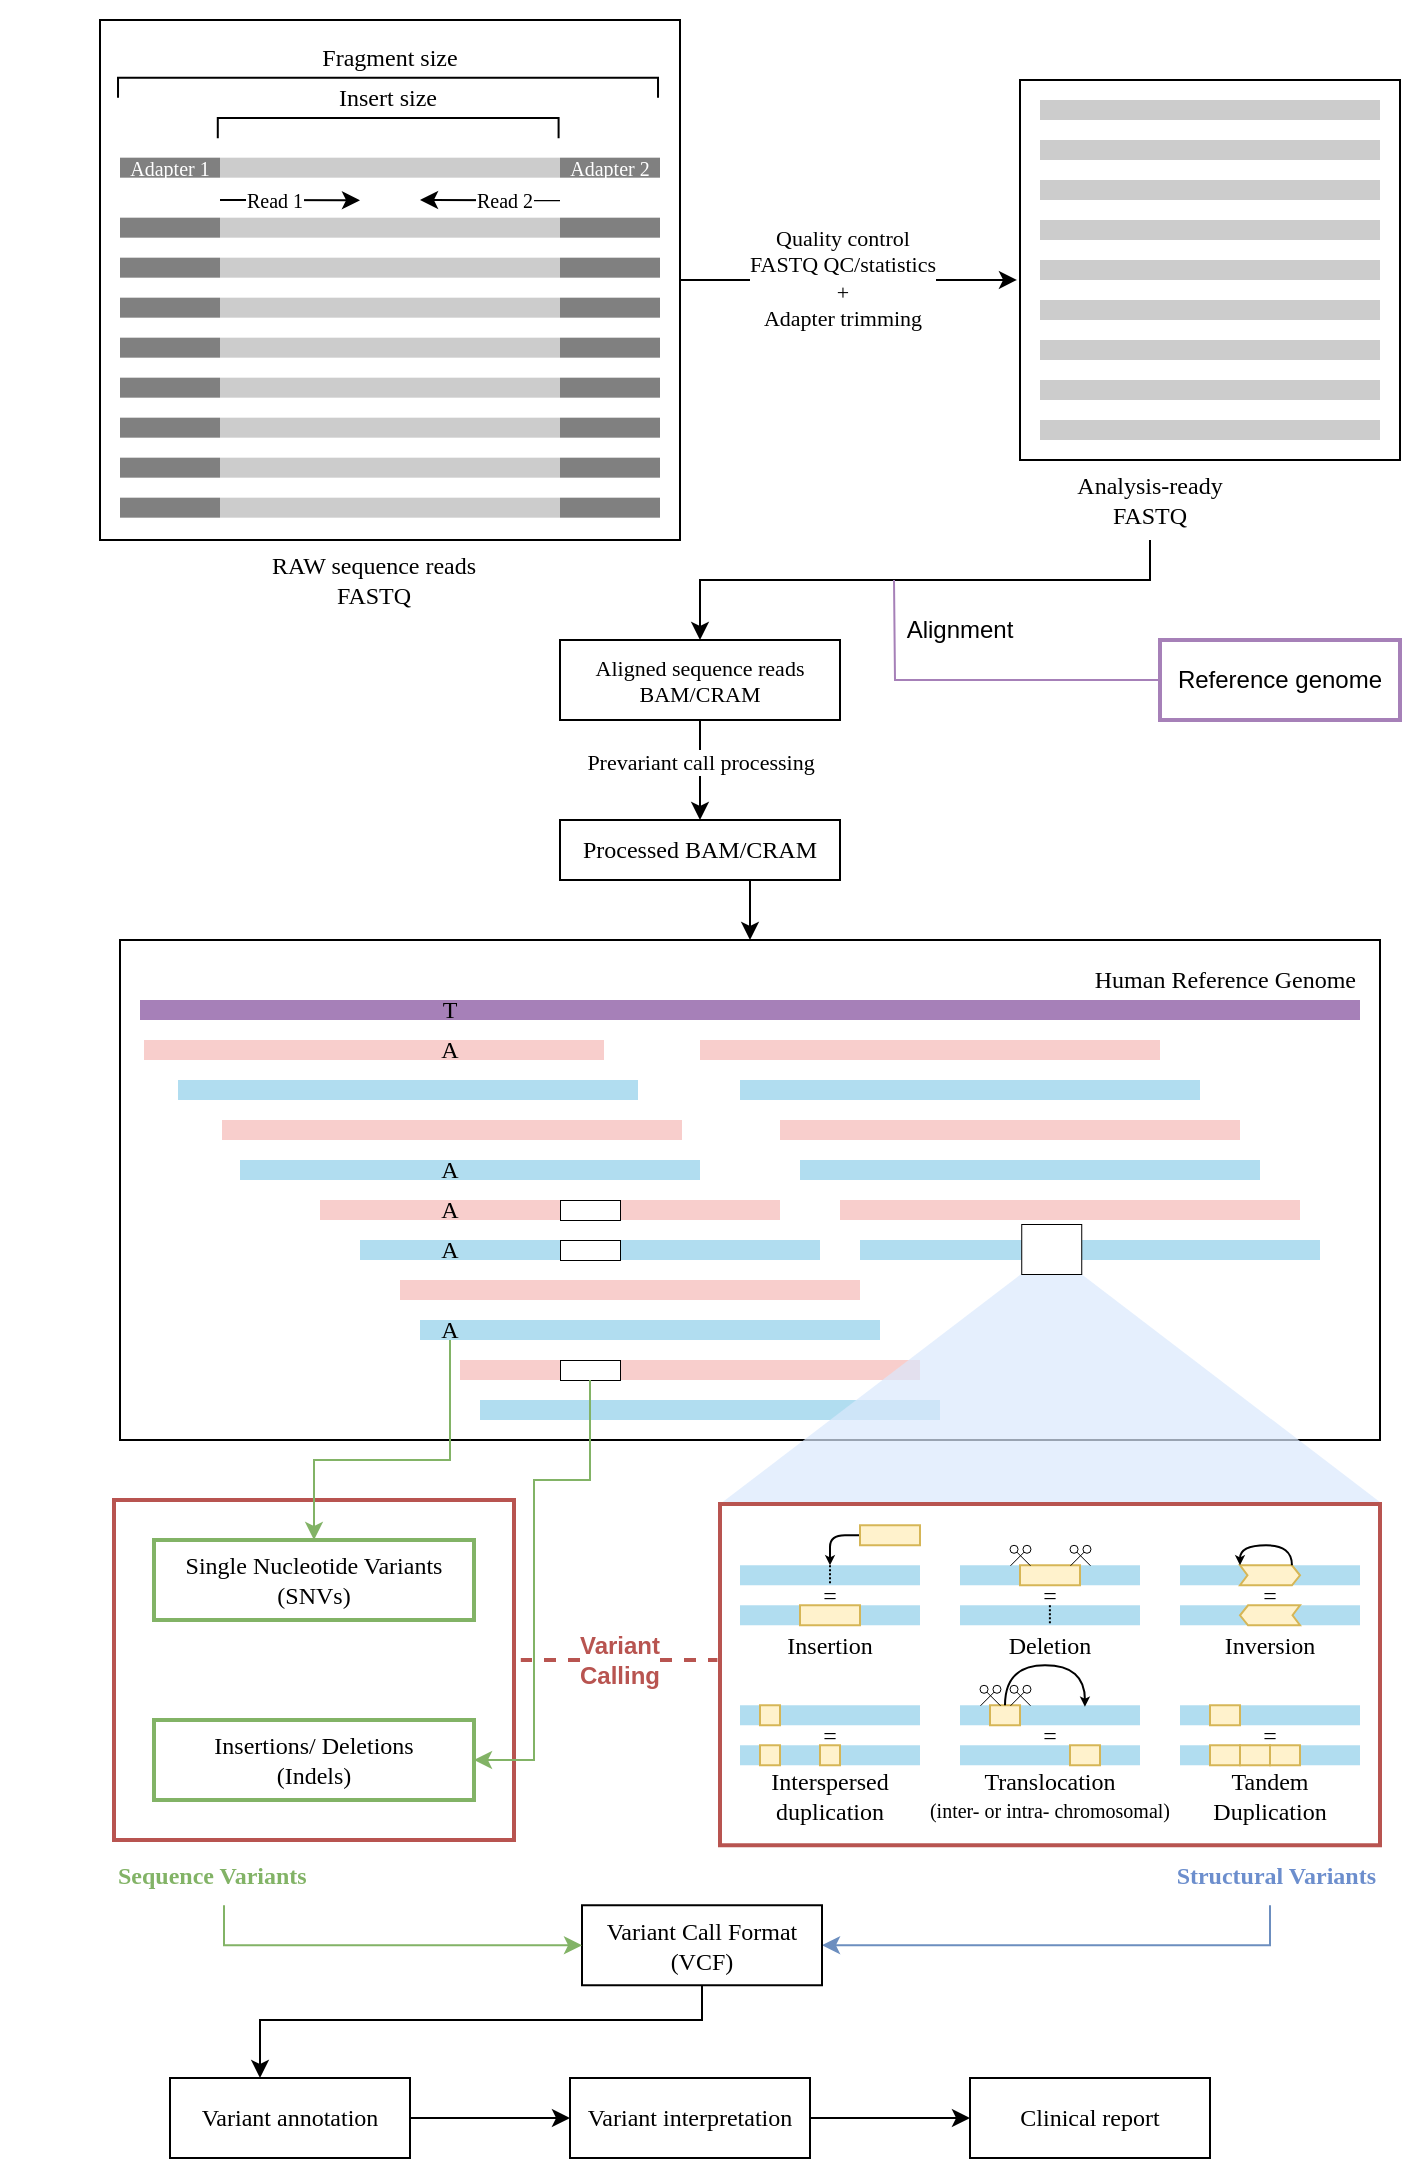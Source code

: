 <mxfile version="24.7.12">
  <diagram name="Página-1" id="jAeEhFXQmGcpOlbr7XOU">
    <mxGraphModel dx="1326" dy="697" grid="1" gridSize="10" guides="1" tooltips="1" connect="1" arrows="1" fold="1" page="1" pageScale="1" pageWidth="827" pageHeight="1169" math="0" shadow="0">
      <root>
        <mxCell id="0" />
        <mxCell id="1" parent="0" />
        <mxCell id="J8oJ98NYWlFukbN5Ska_-55" value="" style="group;fontFamily=Computer Modern;fillColor=none;strokeColor=none;" vertex="1" connectable="0" parent="1">
          <mxGeometry x="63" y="40" width="710" height="1079" as="geometry" />
        </mxCell>
        <mxCell id="UQ44cCT1rX_nf4LRKSV9-190" value="" style="group;fontFamily=Computer Modern;" parent="J8oJ98NYWlFukbN5Ska_-55" vertex="1" connectable="0">
          <mxGeometry x="57" y="750" width="200" height="180" as="geometry" />
        </mxCell>
        <mxCell id="UQ44cCT1rX_nf4LRKSV9-187" value="" style="rounded=0;whiteSpace=wrap;html=1;fontFamily=Computer Modern;fillColor=none;strokeColor=#b85450;strokeWidth=2;" parent="UQ44cCT1rX_nf4LRKSV9-190" vertex="1">
          <mxGeometry width="200" height="170" as="geometry" />
        </mxCell>
        <mxCell id="UQ44cCT1rX_nf4LRKSV9-184" value="Single Nucleotide Variants&lt;div&gt;(SNVs)&lt;/div&gt;" style="rounded=0;whiteSpace=wrap;html=1;fontFamily=Computer Modern;fillColor=none;strokeColor=#82b366;strokeWidth=2;" parent="UQ44cCT1rX_nf4LRKSV9-190" vertex="1">
          <mxGeometry x="20" y="20" width="160" height="40" as="geometry" />
        </mxCell>
        <mxCell id="UQ44cCT1rX_nf4LRKSV9-186" value="Insertions/ Deletions&lt;div&gt;(Indels)&lt;/div&gt;" style="rounded=0;whiteSpace=wrap;html=1;fontFamily=Computer Modern;fillColor=none;strokeColor=#82b366;strokeWidth=2;" parent="UQ44cCT1rX_nf4LRKSV9-190" vertex="1">
          <mxGeometry x="20" y="110" width="160" height="40" as="geometry" />
        </mxCell>
        <mxCell id="UQ44cCT1rX_nf4LRKSV9-142" style="edgeStyle=orthogonalEdgeStyle;rounded=0;orthogonalLoop=1;jettySize=auto;html=1;exitX=0.5;exitY=1;exitDx=0;exitDy=0;entryX=0.5;entryY=0;entryDx=0;entryDy=0;fontFamily=Computer Modern;" parent="J8oJ98NYWlFukbN5Ska_-55" source="UQ44cCT1rX_nf4LRKSV9-140" target="UQ44cCT1rX_nf4LRKSV9-150" edge="1">
          <mxGeometry relative="1" as="geometry">
            <mxPoint x="390" y="300" as="targetPoint" />
            <Array as="points">
              <mxPoint x="575" y="290" />
              <mxPoint x="350" y="290" />
            </Array>
          </mxGeometry>
        </mxCell>
        <mxCell id="UQ44cCT1rX_nf4LRKSV9-140" value="Analysis-ready&lt;div&gt;FASTQ&lt;/div&gt;" style="rounded=0;whiteSpace=wrap;html=1;strokeColor=none;fontFamily=Computer Modern;fillColor=none;" parent="J8oJ98NYWlFukbN5Ska_-55" vertex="1">
          <mxGeometry x="515" y="230" width="120" height="40" as="geometry" />
        </mxCell>
        <mxCell id="UQ44cCT1rX_nf4LRKSV9-178" style="edgeStyle=orthogonalEdgeStyle;rounded=0;orthogonalLoop=1;jettySize=auto;html=1;exitX=0.5;exitY=1;exitDx=0;exitDy=0;entryX=0.5;entryY=0;entryDx=0;entryDy=0;fontFamily=Computer Modern;" parent="J8oJ98NYWlFukbN5Ska_-55" source="UQ44cCT1rX_nf4LRKSV9-150" target="UQ44cCT1rX_nf4LRKSV9-177" edge="1">
          <mxGeometry relative="1" as="geometry" />
        </mxCell>
        <mxCell id="UQ44cCT1rX_nf4LRKSV9-179" value="Prevariant call processing" style="edgeLabel;html=1;align=center;verticalAlign=middle;resizable=0;points=[];fontFamily=Computer Modern;" parent="UQ44cCT1rX_nf4LRKSV9-178" vertex="1" connectable="0">
          <mxGeometry x="-0.152" relative="1" as="geometry">
            <mxPoint as="offset" />
          </mxGeometry>
        </mxCell>
        <mxCell id="UQ44cCT1rX_nf4LRKSV9-150" value="&lt;span style=&quot;font-size: 11px; text-wrap: nowrap; background-color: rgb(255, 255, 255);&quot;&gt;Aligned sequence reads&lt;/span&gt;&lt;div style=&quot;font-size: 11px; text-wrap: nowrap;&quot;&gt;BAM/CRAM&lt;/div&gt;" style="rounded=0;whiteSpace=wrap;html=1;align=center;strokeColor=default;fontFamily=Computer Modern;" parent="J8oJ98NYWlFukbN5Ska_-55" vertex="1">
          <mxGeometry x="280" y="320" width="140" height="40" as="geometry" />
        </mxCell>
        <mxCell id="UQ44cCT1rX_nf4LRKSV9-176" value="" style="group;fontFamily=Computer Modern;" parent="J8oJ98NYWlFukbN5Ska_-55" vertex="1" connectable="0">
          <mxGeometry width="340" height="279.83" as="geometry" />
        </mxCell>
        <mxCell id="J8oJ98NYWlFukbN5Ska_-61" value="" style="rounded=0;whiteSpace=wrap;html=1;" vertex="1" parent="UQ44cCT1rX_nf4LRKSV9-176">
          <mxGeometry x="50" y="10" width="290" height="260" as="geometry" />
        </mxCell>
        <mxCell id="UQ44cCT1rX_nf4LRKSV9-91" value="" style="strokeWidth=1;html=1;shape=mxgraph.flowchart.annotation_1;align=left;pointerEvents=1;rotation=90;fontFamily=Computer Modern;" parent="UQ44cCT1rX_nf4LRKSV9-176" vertex="1">
          <mxGeometry x="189.01" y="-91.16" width="10" height="270" as="geometry" />
        </mxCell>
        <mxCell id="UQ44cCT1rX_nf4LRKSV9-92" value="Fragment size" style="rounded=0;whiteSpace=wrap;html=1;strokeColor=none;fillColor=none;fontFamily=Computer Modern;" parent="UQ44cCT1rX_nf4LRKSV9-176" vertex="1">
          <mxGeometry x="135" y="19.01" width="120" height="20" as="geometry" />
        </mxCell>
        <mxCell id="UQ44cCT1rX_nf4LRKSV9-93" value="" style="strokeWidth=1;html=1;shape=mxgraph.flowchart.annotation_1;align=left;pointerEvents=1;rotation=90;fontFamily=Computer Modern;" parent="UQ44cCT1rX_nf4LRKSV9-176" vertex="1">
          <mxGeometry x="189.04" y="-21.14" width="10.11" height="170.4" as="geometry" />
        </mxCell>
        <mxCell id="UQ44cCT1rX_nf4LRKSV9-94" value="Insert size" style="rounded=0;whiteSpace=wrap;html=1;strokeColor=none;fillColor=none;fontFamily=Computer Modern;" parent="UQ44cCT1rX_nf4LRKSV9-176" vertex="1">
          <mxGeometry x="134.09" y="39.01" width="120" height="20" as="geometry" />
        </mxCell>
        <mxCell id="UQ44cCT1rX_nf4LRKSV9-55" value="" style="rounded=0;whiteSpace=wrap;html=1;fillColor=#808080;fontColor=#333333;strokeColor=none;fontFamily=Computer Modern;" parent="UQ44cCT1rX_nf4LRKSV9-176" vertex="1">
          <mxGeometry x="60" y="108.84" width="50" height="10" as="geometry" />
        </mxCell>
        <mxCell id="UQ44cCT1rX_nf4LRKSV9-57" value="" style="rounded=0;whiteSpace=wrap;html=1;fillColor=#808080;fontColor=#333333;strokeColor=none;fontFamily=Computer Modern;" parent="UQ44cCT1rX_nf4LRKSV9-176" vertex="1">
          <mxGeometry x="60" y="128.84" width="50" height="10" as="geometry" />
        </mxCell>
        <mxCell id="UQ44cCT1rX_nf4LRKSV9-59" value="" style="rounded=0;whiteSpace=wrap;html=1;fillColor=#808080;fontColor=#333333;strokeColor=none;fontFamily=Computer Modern;" parent="UQ44cCT1rX_nf4LRKSV9-176" vertex="1">
          <mxGeometry x="60" y="148.84" width="50" height="10" as="geometry" />
        </mxCell>
        <mxCell id="UQ44cCT1rX_nf4LRKSV9-61" value="" style="rounded=0;whiteSpace=wrap;html=1;fillColor=#808080;fontColor=#333333;strokeColor=none;fontFamily=Computer Modern;" parent="UQ44cCT1rX_nf4LRKSV9-176" vertex="1">
          <mxGeometry x="60" y="168.84" width="50" height="10" as="geometry" />
        </mxCell>
        <mxCell id="UQ44cCT1rX_nf4LRKSV9-63" value="" style="rounded=0;whiteSpace=wrap;html=1;fillColor=#808080;fontColor=#333333;strokeColor=none;fontFamily=Computer Modern;" parent="UQ44cCT1rX_nf4LRKSV9-176" vertex="1">
          <mxGeometry x="60" y="188.84" width="50" height="10" as="geometry" />
        </mxCell>
        <mxCell id="UQ44cCT1rX_nf4LRKSV9-65" value="" style="rounded=0;whiteSpace=wrap;html=1;fillColor=#808080;fontColor=#333333;strokeColor=none;fontFamily=Computer Modern;" parent="UQ44cCT1rX_nf4LRKSV9-176" vertex="1">
          <mxGeometry x="60" y="208.84" width="50" height="10" as="geometry" />
        </mxCell>
        <mxCell id="UQ44cCT1rX_nf4LRKSV9-67" value="" style="rounded=0;whiteSpace=wrap;html=1;fillColor=#808080;fontColor=#333333;strokeColor=none;fontFamily=Computer Modern;" parent="UQ44cCT1rX_nf4LRKSV9-176" vertex="1">
          <mxGeometry x="60" y="228.84" width="50" height="10" as="geometry" />
        </mxCell>
        <mxCell id="UQ44cCT1rX_nf4LRKSV9-69" value="" style="rounded=0;whiteSpace=wrap;html=1;fillColor=#808080;fontColor=#333333;strokeColor=none;fontFamily=Computer Modern;" parent="UQ44cCT1rX_nf4LRKSV9-176" vertex="1">
          <mxGeometry x="60" y="248.84" width="50" height="10" as="geometry" />
        </mxCell>
        <mxCell id="UQ44cCT1rX_nf4LRKSV9-82" value="" style="rounded=0;whiteSpace=wrap;html=1;fillColor=#808080;fontColor=#333333;strokeColor=none;fontFamily=Computer Modern;" parent="UQ44cCT1rX_nf4LRKSV9-176" vertex="1">
          <mxGeometry x="280" y="248.84" width="50" height="10" as="geometry" />
        </mxCell>
        <mxCell id="UQ44cCT1rX_nf4LRKSV9-81" value="" style="rounded=0;whiteSpace=wrap;html=1;fillColor=#808080;fontColor=#333333;strokeColor=none;fontFamily=Computer Modern;" parent="UQ44cCT1rX_nf4LRKSV9-176" vertex="1">
          <mxGeometry x="280" y="228.84" width="50" height="10" as="geometry" />
        </mxCell>
        <mxCell id="UQ44cCT1rX_nf4LRKSV9-80" value="" style="rounded=0;whiteSpace=wrap;html=1;fillColor=#808080;fontColor=#333333;strokeColor=none;fontFamily=Computer Modern;" parent="UQ44cCT1rX_nf4LRKSV9-176" vertex="1">
          <mxGeometry x="280" y="208.84" width="50" height="10" as="geometry" />
        </mxCell>
        <mxCell id="UQ44cCT1rX_nf4LRKSV9-79" value="" style="rounded=0;whiteSpace=wrap;html=1;fillColor=#808080;fontColor=#333333;strokeColor=none;fontFamily=Computer Modern;" parent="UQ44cCT1rX_nf4LRKSV9-176" vertex="1">
          <mxGeometry x="280" y="188.84" width="50" height="10" as="geometry" />
        </mxCell>
        <mxCell id="UQ44cCT1rX_nf4LRKSV9-78" value="" style="rounded=0;whiteSpace=wrap;html=1;fillColor=#808080;fontColor=#333333;strokeColor=none;fontFamily=Computer Modern;" parent="UQ44cCT1rX_nf4LRKSV9-176" vertex="1">
          <mxGeometry x="280" y="168.84" width="50" height="10" as="geometry" />
        </mxCell>
        <mxCell id="UQ44cCT1rX_nf4LRKSV9-77" value="" style="rounded=0;whiteSpace=wrap;html=1;fillColor=#808080;fontColor=#333333;strokeColor=none;fontFamily=Computer Modern;" parent="UQ44cCT1rX_nf4LRKSV9-176" vertex="1">
          <mxGeometry x="280" y="148.84" width="50" height="10" as="geometry" />
        </mxCell>
        <mxCell id="UQ44cCT1rX_nf4LRKSV9-76" value="" style="rounded=0;whiteSpace=wrap;html=1;fillColor=#808080;fontColor=#333333;strokeColor=none;fontFamily=Computer Modern;" parent="UQ44cCT1rX_nf4LRKSV9-176" vertex="1">
          <mxGeometry x="280" y="128.84" width="50" height="10" as="geometry" />
        </mxCell>
        <mxCell id="UQ44cCT1rX_nf4LRKSV9-75" value="" style="rounded=0;whiteSpace=wrap;html=1;fillColor=#808080;fontColor=#333333;strokeColor=none;fontFamily=Computer Modern;" parent="UQ44cCT1rX_nf4LRKSV9-176" vertex="1">
          <mxGeometry x="280" y="108.84" width="50" height="10" as="geometry" />
        </mxCell>
        <mxCell id="UQ44cCT1rX_nf4LRKSV9-74" value="&lt;font style=&quot;font-size: 10px;&quot; color=&quot;#ffffff&quot;&gt;Adapter 2&lt;/font&gt;" style="rounded=0;whiteSpace=wrap;html=1;fillColor=#808080;fontColor=#333333;strokeColor=none;fontFamily=Computer Modern;" parent="UQ44cCT1rX_nf4LRKSV9-176" vertex="1">
          <mxGeometry x="280" y="78.84" width="50" height="10" as="geometry" />
        </mxCell>
        <mxCell id="UQ44cCT1rX_nf4LRKSV9-53" value="&lt;font style=&quot;font-size: 10px;&quot; color=&quot;#ffffff&quot;&gt;Adapter 1&lt;/font&gt;" style="rounded=0;whiteSpace=wrap;html=1;fillColor=#808080;fontColor=#333333;strokeColor=none;fontFamily=Computer Modern;" parent="UQ44cCT1rX_nf4LRKSV9-176" vertex="1">
          <mxGeometry x="60" y="78.84" width="50" height="10" as="geometry" />
        </mxCell>
        <mxCell id="UQ44cCT1rX_nf4LRKSV9-86" value="" style="endArrow=none;html=1;rounded=0;startArrow=classic;startFill=1;endFill=0;fontFamily=Computer Modern;" parent="UQ44cCT1rX_nf4LRKSV9-176" edge="1">
          <mxGeometry width="50" height="50" relative="1" as="geometry">
            <mxPoint x="210" y="100" as="sourcePoint" />
            <mxPoint x="280" y="100.16" as="targetPoint" />
          </mxGeometry>
        </mxCell>
        <mxCell id="UQ44cCT1rX_nf4LRKSV9-87" value="&lt;font style=&quot;font-size: 10px;&quot;&gt;Read 2&lt;/font&gt;" style="edgeLabel;html=1;align=center;verticalAlign=middle;resizable=0;points=[];fontFamily=Computer Modern;" parent="UQ44cCT1rX_nf4LRKSV9-86" vertex="1" connectable="0">
          <mxGeometry x="0.227" relative="1" as="geometry">
            <mxPoint x="-1" as="offset" />
          </mxGeometry>
        </mxCell>
        <mxCell id="J8oJ98NYWlFukbN5Ska_-67" value="" style="rounded=0;whiteSpace=wrap;html=1;fillColor=#CCCCCC;fontColor=#333333;strokeColor=none;fontFamily=Computer Modern;" vertex="1" parent="UQ44cCT1rX_nf4LRKSV9-176">
          <mxGeometry x="110" y="78.84" width="170" height="10" as="geometry" />
        </mxCell>
        <mxCell id="J8oJ98NYWlFukbN5Ska_-68" value="" style="rounded=0;whiteSpace=wrap;html=1;fillColor=#CCCCCC;fontColor=#333333;strokeColor=none;fontFamily=Computer Modern;" vertex="1" parent="UQ44cCT1rX_nf4LRKSV9-176">
          <mxGeometry x="110" y="108.84" width="170" height="10" as="geometry" />
        </mxCell>
        <mxCell id="J8oJ98NYWlFukbN5Ska_-69" value="" style="rounded=0;whiteSpace=wrap;html=1;fillColor=#CCCCCC;fontColor=#333333;strokeColor=none;fontFamily=Computer Modern;" vertex="1" parent="UQ44cCT1rX_nf4LRKSV9-176">
          <mxGeometry x="110" y="128.84" width="170" height="10" as="geometry" />
        </mxCell>
        <mxCell id="J8oJ98NYWlFukbN5Ska_-70" value="" style="rounded=0;whiteSpace=wrap;html=1;fillColor=#CCCCCC;fontColor=#333333;strokeColor=none;fontFamily=Computer Modern;" vertex="1" parent="UQ44cCT1rX_nf4LRKSV9-176">
          <mxGeometry x="110" y="148.84" width="170" height="10" as="geometry" />
        </mxCell>
        <mxCell id="J8oJ98NYWlFukbN5Ska_-71" value="" style="rounded=0;whiteSpace=wrap;html=1;fillColor=#CCCCCC;fontColor=#333333;strokeColor=none;fontFamily=Computer Modern;" vertex="1" parent="UQ44cCT1rX_nf4LRKSV9-176">
          <mxGeometry x="110" y="168.84" width="170" height="10" as="geometry" />
        </mxCell>
        <mxCell id="J8oJ98NYWlFukbN5Ska_-72" value="" style="rounded=0;whiteSpace=wrap;html=1;fillColor=#CCCCCC;fontColor=#333333;strokeColor=none;fontFamily=Computer Modern;" vertex="1" parent="UQ44cCT1rX_nf4LRKSV9-176">
          <mxGeometry x="110" y="188.84" width="170" height="10" as="geometry" />
        </mxCell>
        <mxCell id="J8oJ98NYWlFukbN5Ska_-73" value="" style="rounded=0;whiteSpace=wrap;html=1;fillColor=#CCCCCC;fontColor=#333333;strokeColor=none;fontFamily=Computer Modern;" vertex="1" parent="UQ44cCT1rX_nf4LRKSV9-176">
          <mxGeometry x="110" y="208.84" width="170" height="10" as="geometry" />
        </mxCell>
        <mxCell id="J8oJ98NYWlFukbN5Ska_-74" value="" style="rounded=0;whiteSpace=wrap;html=1;fillColor=#CCCCCC;fontColor=#333333;strokeColor=none;fontFamily=Computer Modern;" vertex="1" parent="UQ44cCT1rX_nf4LRKSV9-176">
          <mxGeometry x="110" y="228.84" width="170" height="10" as="geometry" />
        </mxCell>
        <mxCell id="J8oJ98NYWlFukbN5Ska_-75" value="" style="rounded=0;whiteSpace=wrap;html=1;fillColor=#CCCCCC;fontColor=#333333;strokeColor=none;fontFamily=Computer Modern;" vertex="1" parent="UQ44cCT1rX_nf4LRKSV9-176">
          <mxGeometry x="110" y="248.84" width="170" height="10" as="geometry" />
        </mxCell>
        <mxCell id="J8oJ98NYWlFukbN5Ska_-79" value="" style="endArrow=classic;html=1;rounded=0;startArrow=none;startFill=0;endFill=1;fontFamily=Computer Modern;" edge="1" parent="UQ44cCT1rX_nf4LRKSV9-176">
          <mxGeometry width="50" height="50" relative="1" as="geometry">
            <mxPoint x="110" y="100" as="sourcePoint" />
            <mxPoint x="180" y="100.16" as="targetPoint" />
          </mxGeometry>
        </mxCell>
        <mxCell id="J8oJ98NYWlFukbN5Ska_-80" value="&lt;font style=&quot;font-size: 10px;&quot;&gt;Read 1&lt;/font&gt;" style="edgeLabel;html=1;align=center;verticalAlign=middle;resizable=0;points=[];fontFamily=Computer Modern;" vertex="1" connectable="0" parent="J8oJ98NYWlFukbN5Ska_-79">
          <mxGeometry x="0.227" relative="1" as="geometry">
            <mxPoint x="-16" as="offset" />
          </mxGeometry>
        </mxCell>
        <mxCell id="UQ44cCT1rX_nf4LRKSV9-181" style="edgeStyle=orthogonalEdgeStyle;rounded=0;orthogonalLoop=1;jettySize=auto;html=1;exitX=0.5;exitY=1;exitDx=0;exitDy=0;entryX=0.5;entryY=0;entryDx=0;entryDy=0;fontFamily=Computer Modern;" parent="J8oJ98NYWlFukbN5Ska_-55" source="UQ44cCT1rX_nf4LRKSV9-177" target="UQ44cCT1rX_nf4LRKSV9-144" edge="1">
          <mxGeometry relative="1" as="geometry" />
        </mxCell>
        <mxCell id="UQ44cCT1rX_nf4LRKSV9-177" value="Processed BAM/CRAM" style="rounded=0;whiteSpace=wrap;html=1;fontFamily=Computer Modern;" parent="J8oJ98NYWlFukbN5Ska_-55" vertex="1">
          <mxGeometry x="280" y="410" width="140" height="30" as="geometry" />
        </mxCell>
        <mxCell id="J8oJ98NYWlFukbN5Ska_-47" style="edgeStyle=orthogonalEdgeStyle;rounded=0;orthogonalLoop=1;jettySize=auto;html=1;exitX=0.5;exitY=1;exitDx=0;exitDy=0;entryX=1;entryY=0.5;entryDx=0;entryDy=0;fontFamily=Computer Modern;fillColor=#dae8fc;strokeColor=#6c8ebf;" edge="1" parent="J8oJ98NYWlFukbN5Ska_-55" source="UQ44cCT1rX_nf4LRKSV9-196" target="J8oJ98NYWlFukbN5Ska_-46">
          <mxGeometry relative="1" as="geometry" />
        </mxCell>
        <mxCell id="J8oJ98NYWlFukbN5Ska_-49" style="edgeStyle=orthogonalEdgeStyle;rounded=0;orthogonalLoop=1;jettySize=auto;html=1;exitX=0.5;exitY=1;exitDx=0;exitDy=0;fontFamily=Computer Modern;" edge="1" parent="J8oJ98NYWlFukbN5Ska_-55" source="J8oJ98NYWlFukbN5Ska_-46" target="J8oJ98NYWlFukbN5Ska_-50">
          <mxGeometry relative="1" as="geometry">
            <mxPoint x="330" y="1040" as="targetPoint" />
            <Array as="points">
              <mxPoint x="351" y="1010" />
              <mxPoint x="130" y="1010" />
            </Array>
          </mxGeometry>
        </mxCell>
        <mxCell id="J8oJ98NYWlFukbN5Ska_-46" value="Variant Call Format&lt;div&gt;&lt;span style=&quot;background-color: initial;&quot;&gt;(VCF)&lt;/span&gt;&lt;/div&gt;" style="rounded=0;whiteSpace=wrap;html=1;fontFamily=Computer Modern;" vertex="1" parent="J8oJ98NYWlFukbN5Ska_-55">
          <mxGeometry x="291" y="952.63" width="120" height="40" as="geometry" />
        </mxCell>
        <mxCell id="J8oJ98NYWlFukbN5Ska_-45" style="edgeStyle=orthogonalEdgeStyle;rounded=0;orthogonalLoop=1;jettySize=auto;html=1;exitX=0.5;exitY=1;exitDx=0;exitDy=0;entryX=0;entryY=0.5;entryDx=0;entryDy=0;fontFamily=Computer Modern;fillColor=#d5e8d4;strokeColor=#82b366;" edge="1" parent="J8oJ98NYWlFukbN5Ska_-55" source="UQ44cCT1rX_nf4LRKSV9-188" target="J8oJ98NYWlFukbN5Ska_-46">
          <mxGeometry relative="1" as="geometry">
            <mxPoint x="330" y="1000" as="targetPoint" />
          </mxGeometry>
        </mxCell>
        <mxCell id="UQ44cCT1rX_nf4LRKSV9-144" value="" style="rounded=0;whiteSpace=wrap;html=1;fontFamily=Computer Modern;fillColor=none;" parent="J8oJ98NYWlFukbN5Ska_-55" vertex="1">
          <mxGeometry x="60" y="470" width="630" height="250" as="geometry" />
        </mxCell>
        <mxCell id="UQ44cCT1rX_nf4LRKSV9-19" value="" style="rounded=0;whiteSpace=wrap;html=1;fillColor=#A680B8;strokeColor=none;fontFamily=Computer Modern;" parent="J8oJ98NYWlFukbN5Ska_-55" vertex="1">
          <mxGeometry x="70" y="500" width="610" height="10" as="geometry" />
        </mxCell>
        <mxCell id="UQ44cCT1rX_nf4LRKSV9-20" value="" style="rounded=0;whiteSpace=wrap;html=1;fillColor=#f8cecc;strokeColor=none;fontFamily=Computer Modern;" parent="J8oJ98NYWlFukbN5Ska_-55" vertex="1">
          <mxGeometry x="72" y="520" width="230" height="10" as="geometry" />
        </mxCell>
        <mxCell id="UQ44cCT1rX_nf4LRKSV9-21" value="" style="rounded=0;whiteSpace=wrap;html=1;fillColor=#b1ddf0;strokeColor=none;fontFamily=Computer Modern;" parent="J8oJ98NYWlFukbN5Ska_-55" vertex="1">
          <mxGeometry x="89" y="540" width="230" height="10" as="geometry" />
        </mxCell>
        <mxCell id="UQ44cCT1rX_nf4LRKSV9-22" value="" style="rounded=0;whiteSpace=wrap;html=1;fillColor=#f8cecc;strokeColor=none;fontFamily=Computer Modern;" parent="J8oJ98NYWlFukbN5Ska_-55" vertex="1">
          <mxGeometry x="111" y="560" width="230" height="10" as="geometry" />
        </mxCell>
        <mxCell id="UQ44cCT1rX_nf4LRKSV9-23" value="" style="rounded=0;whiteSpace=wrap;html=1;fillColor=#b1ddf0;strokeColor=none;fontFamily=Computer Modern;" parent="J8oJ98NYWlFukbN5Ska_-55" vertex="1">
          <mxGeometry x="120" y="580" width="230" height="10" as="geometry" />
        </mxCell>
        <mxCell id="UQ44cCT1rX_nf4LRKSV9-24" value="" style="rounded=0;whiteSpace=wrap;html=1;fillColor=#f8cecc;strokeColor=none;fontFamily=Computer Modern;" parent="J8oJ98NYWlFukbN5Ska_-55" vertex="1">
          <mxGeometry x="160" y="600" width="230" height="10" as="geometry" />
        </mxCell>
        <mxCell id="UQ44cCT1rX_nf4LRKSV9-25" value="" style="rounded=0;whiteSpace=wrap;html=1;fillColor=#b1ddf0;strokeColor=none;fontFamily=Computer Modern;" parent="J8oJ98NYWlFukbN5Ska_-55" vertex="1">
          <mxGeometry x="180" y="620" width="230" height="10" as="geometry" />
        </mxCell>
        <mxCell id="UQ44cCT1rX_nf4LRKSV9-26" value="" style="rounded=0;whiteSpace=wrap;html=1;fillColor=#f8cecc;strokeColor=none;fontFamily=Computer Modern;" parent="J8oJ98NYWlFukbN5Ska_-55" vertex="1">
          <mxGeometry x="200" y="640" width="230" height="10" as="geometry" />
        </mxCell>
        <mxCell id="UQ44cCT1rX_nf4LRKSV9-27" value="" style="rounded=0;whiteSpace=wrap;html=1;fillColor=#b1ddf0;strokeColor=none;fontFamily=Computer Modern;" parent="J8oJ98NYWlFukbN5Ska_-55" vertex="1">
          <mxGeometry x="210" y="660" width="230" height="10" as="geometry" />
        </mxCell>
        <mxCell id="UQ44cCT1rX_nf4LRKSV9-28" value="" style="rounded=0;whiteSpace=wrap;html=1;fillColor=#f8cecc;strokeColor=none;fontFamily=Computer Modern;" parent="J8oJ98NYWlFukbN5Ska_-55" vertex="1">
          <mxGeometry x="230" y="680" width="230" height="10" as="geometry" />
        </mxCell>
        <mxCell id="UQ44cCT1rX_nf4LRKSV9-29" value="" style="rounded=0;whiteSpace=wrap;html=1;fillColor=#b1ddf0;strokeColor=none;fontFamily=Computer Modern;" parent="J8oJ98NYWlFukbN5Ska_-55" vertex="1">
          <mxGeometry x="240" y="700" width="230" height="10" as="geometry" />
        </mxCell>
        <mxCell id="UQ44cCT1rX_nf4LRKSV9-36" value="" style="rounded=0;whiteSpace=wrap;html=1;fillColor=#f8cecc;strokeColor=none;fontFamily=Computer Modern;" parent="J8oJ98NYWlFukbN5Ska_-55" vertex="1">
          <mxGeometry x="350" y="520" width="230" height="10" as="geometry" />
        </mxCell>
        <mxCell id="UQ44cCT1rX_nf4LRKSV9-37" value="" style="rounded=0;whiteSpace=wrap;html=1;fillColor=#b1ddf0;strokeColor=none;fontFamily=Computer Modern;" parent="J8oJ98NYWlFukbN5Ska_-55" vertex="1">
          <mxGeometry x="370" y="540" width="230" height="10" as="geometry" />
        </mxCell>
        <mxCell id="UQ44cCT1rX_nf4LRKSV9-38" value="" style="rounded=0;whiteSpace=wrap;html=1;fillColor=#f8cecc;strokeColor=none;fontFamily=Computer Modern;" parent="J8oJ98NYWlFukbN5Ska_-55" vertex="1">
          <mxGeometry x="390" y="560" width="230" height="10" as="geometry" />
        </mxCell>
        <mxCell id="UQ44cCT1rX_nf4LRKSV9-39" value="" style="rounded=0;whiteSpace=wrap;html=1;fillColor=#b1ddf0;strokeColor=none;fontFamily=Computer Modern;" parent="J8oJ98NYWlFukbN5Ska_-55" vertex="1">
          <mxGeometry x="400" y="580" width="230" height="10" as="geometry" />
        </mxCell>
        <mxCell id="UQ44cCT1rX_nf4LRKSV9-40" value="" style="rounded=0;whiteSpace=wrap;html=1;fillColor=#f8cecc;strokeColor=none;fontFamily=Computer Modern;" parent="J8oJ98NYWlFukbN5Ska_-55" vertex="1">
          <mxGeometry x="420" y="600" width="230" height="10" as="geometry" />
        </mxCell>
        <mxCell id="UQ44cCT1rX_nf4LRKSV9-41" value="" style="rounded=0;whiteSpace=wrap;html=1;fillColor=#b1ddf0;strokeColor=none;fontFamily=Computer Modern;" parent="J8oJ98NYWlFukbN5Ska_-55" vertex="1">
          <mxGeometry x="430" y="620" width="230" height="10" as="geometry" />
        </mxCell>
        <mxCell id="UQ44cCT1rX_nf4LRKSV9-42" value="Human Reference Genome" style="rounded=0;whiteSpace=wrap;html=1;align=right;strokeColor=none;fontFamily=Computer Modern;" parent="J8oJ98NYWlFukbN5Ska_-55" vertex="1">
          <mxGeometry x="540" y="480" width="140" height="20" as="geometry" />
        </mxCell>
        <mxCell id="UQ44cCT1rX_nf4LRKSV9-43" value="A" style="rounded=0;whiteSpace=wrap;html=1;strokeColor=none;fillColor=none;fontFamily=Computer Modern;" parent="J8oJ98NYWlFukbN5Ska_-55" vertex="1">
          <mxGeometry x="220" y="520" width="10" height="10" as="geometry" />
        </mxCell>
        <mxCell id="UQ44cCT1rX_nf4LRKSV9-44" value="A" style="rounded=0;whiteSpace=wrap;html=1;strokeColor=none;fillColor=none;fontFamily=Computer Modern;" parent="J8oJ98NYWlFukbN5Ska_-55" vertex="1">
          <mxGeometry x="220" y="580" width="10" height="10" as="geometry" />
        </mxCell>
        <mxCell id="UQ44cCT1rX_nf4LRKSV9-45" value="A" style="rounded=0;whiteSpace=wrap;html=1;strokeColor=none;fillColor=none;fontFamily=Computer Modern;" parent="J8oJ98NYWlFukbN5Ska_-55" vertex="1">
          <mxGeometry x="220" y="600" width="10" height="10" as="geometry" />
        </mxCell>
        <mxCell id="UQ44cCT1rX_nf4LRKSV9-46" value="A" style="rounded=0;whiteSpace=wrap;html=1;strokeColor=none;fillColor=none;fontFamily=Computer Modern;" parent="J8oJ98NYWlFukbN5Ska_-55" vertex="1">
          <mxGeometry x="220" y="620" width="10" height="10" as="geometry" />
        </mxCell>
        <mxCell id="UQ44cCT1rX_nf4LRKSV9-47" value="A" style="rounded=0;whiteSpace=wrap;html=1;strokeColor=none;fillColor=none;fontFamily=Computer Modern;" parent="J8oJ98NYWlFukbN5Ska_-55" vertex="1">
          <mxGeometry x="220" y="660" width="10" height="10" as="geometry" />
        </mxCell>
        <mxCell id="UQ44cCT1rX_nf4LRKSV9-48" value="" style="rounded=0;whiteSpace=wrap;html=1;strokeWidth=0.5;fontFamily=Computer Modern;" parent="J8oJ98NYWlFukbN5Ska_-55" vertex="1">
          <mxGeometry x="280" y="600" width="30" height="10" as="geometry" />
        </mxCell>
        <mxCell id="UQ44cCT1rX_nf4LRKSV9-49" value="" style="rounded=0;whiteSpace=wrap;html=1;strokeWidth=0.5;fontFamily=Computer Modern;" parent="J8oJ98NYWlFukbN5Ska_-55" vertex="1">
          <mxGeometry x="280" y="620" width="30" height="10" as="geometry" />
        </mxCell>
        <mxCell id="UQ44cCT1rX_nf4LRKSV9-50" value="" style="rounded=0;whiteSpace=wrap;html=1;strokeWidth=0.5;fontFamily=Computer Modern;" parent="J8oJ98NYWlFukbN5Ska_-55" vertex="1">
          <mxGeometry x="280" y="680" width="30" height="10" as="geometry" />
        </mxCell>
        <mxCell id="UQ44cCT1rX_nf4LRKSV9-199" value="T" style="rounded=0;whiteSpace=wrap;html=1;strokeColor=none;fillColor=none;fontFamily=Computer Modern;" parent="J8oJ98NYWlFukbN5Ska_-55" vertex="1">
          <mxGeometry x="220" y="500" width="10" height="10" as="geometry" />
        </mxCell>
        <mxCell id="J8oJ98NYWlFukbN5Ska_-48" value="" style="group;fontFamily=Computer Modern;" vertex="1" connectable="0" parent="J8oJ98NYWlFukbN5Ska_-55">
          <mxGeometry x="360" y="612" width="331.25" height="340.63" as="geometry" />
        </mxCell>
        <mxCell id="UQ44cCT1rX_nf4LRKSV9-192" value="" style="shape=trapezoid;perimeter=trapezoidPerimeter;whiteSpace=wrap;html=1;fixedSize=1;rotation=0;size=150.62;fillColor=#dae8fc;strokeColor=none;fillOpacity=70;fontFamily=Computer Modern;" parent="J8oJ98NYWlFukbN5Ska_-48" vertex="1">
          <mxGeometry y="25" width="331.25" height="115" as="geometry" />
        </mxCell>
        <mxCell id="UQ44cCT1rX_nf4LRKSV9-191" value="" style="rounded=0;whiteSpace=wrap;html=1;fontFamily=Computer Modern;fillColor=none;strokeColor=#b85450;strokeWidth=2;" parent="J8oJ98NYWlFukbN5Ska_-48" vertex="1">
          <mxGeometry x="4.552e-15" y="140" width="330" height="170.63" as="geometry" />
        </mxCell>
        <mxCell id="UQ44cCT1rX_nf4LRKSV9-200" value="" style="rounded=0;whiteSpace=wrap;html=1;fillColor=#b1ddf0;strokeColor=none;fontFamily=Computer Modern;" parent="J8oJ98NYWlFukbN5Ska_-48" vertex="1">
          <mxGeometry x="10.0" y="170.63" width="90" height="10" as="geometry" />
        </mxCell>
        <mxCell id="UQ44cCT1rX_nf4LRKSV9-201" value="" style="rounded=0;whiteSpace=wrap;html=1;fillColor=#b1ddf0;strokeColor=none;fontFamily=Computer Modern;" parent="J8oJ98NYWlFukbN5Ska_-48" vertex="1">
          <mxGeometry x="10.0" y="190.63" width="90" height="10" as="geometry" />
        </mxCell>
        <mxCell id="UQ44cCT1rX_nf4LRKSV9-202" value="" style="rounded=0;whiteSpace=wrap;html=1;fillColor=#b1ddf0;strokeColor=none;fontFamily=Computer Modern;" parent="J8oJ98NYWlFukbN5Ska_-48" vertex="1">
          <mxGeometry x="10.0" y="240.63" width="90" height="10" as="geometry" />
        </mxCell>
        <mxCell id="UQ44cCT1rX_nf4LRKSV9-203" value="" style="rounded=0;whiteSpace=wrap;html=1;fillColor=#b1ddf0;strokeColor=none;fontFamily=Computer Modern;" parent="J8oJ98NYWlFukbN5Ska_-48" vertex="1">
          <mxGeometry x="10.0" y="260.63" width="90" height="10" as="geometry" />
        </mxCell>
        <mxCell id="UQ44cCT1rX_nf4LRKSV9-204" value="" style="rounded=0;whiteSpace=wrap;html=1;fillColor=#b1ddf0;strokeColor=none;fontFamily=Computer Modern;" parent="J8oJ98NYWlFukbN5Ska_-48" vertex="1">
          <mxGeometry x="120" y="170.63" width="90" height="10" as="geometry" />
        </mxCell>
        <mxCell id="UQ44cCT1rX_nf4LRKSV9-205" value="" style="rounded=0;whiteSpace=wrap;html=1;fillColor=#b1ddf0;strokeColor=none;fontFamily=Computer Modern;" parent="J8oJ98NYWlFukbN5Ska_-48" vertex="1">
          <mxGeometry x="120" y="190.63" width="90" height="10" as="geometry" />
        </mxCell>
        <mxCell id="UQ44cCT1rX_nf4LRKSV9-206" value="" style="rounded=0;whiteSpace=wrap;html=1;fillColor=#b1ddf0;strokeColor=none;fontFamily=Computer Modern;" parent="J8oJ98NYWlFukbN5Ska_-48" vertex="1">
          <mxGeometry x="120" y="240.63" width="90" height="10" as="geometry" />
        </mxCell>
        <mxCell id="UQ44cCT1rX_nf4LRKSV9-207" value="" style="rounded=0;whiteSpace=wrap;html=1;fillColor=#b1ddf0;strokeColor=none;fontFamily=Computer Modern;" parent="J8oJ98NYWlFukbN5Ska_-48" vertex="1">
          <mxGeometry x="120" y="260.63" width="90" height="10" as="geometry" />
        </mxCell>
        <mxCell id="UQ44cCT1rX_nf4LRKSV9-208" value="" style="rounded=0;whiteSpace=wrap;html=1;fillColor=#b1ddf0;strokeColor=none;fontFamily=Computer Modern;" parent="J8oJ98NYWlFukbN5Ska_-48" vertex="1">
          <mxGeometry x="230" y="170.63" width="90" height="10" as="geometry" />
        </mxCell>
        <mxCell id="UQ44cCT1rX_nf4LRKSV9-209" value="" style="rounded=0;whiteSpace=wrap;html=1;fillColor=#b1ddf0;strokeColor=none;fontFamily=Computer Modern;" parent="J8oJ98NYWlFukbN5Ska_-48" vertex="1">
          <mxGeometry x="230" y="190.63" width="90" height="10" as="geometry" />
        </mxCell>
        <mxCell id="UQ44cCT1rX_nf4LRKSV9-210" value="" style="rounded=0;whiteSpace=wrap;html=1;fillColor=#b1ddf0;strokeColor=none;fontFamily=Computer Modern;" parent="J8oJ98NYWlFukbN5Ska_-48" vertex="1">
          <mxGeometry x="230" y="240.63" width="90" height="10" as="geometry" />
        </mxCell>
        <mxCell id="UQ44cCT1rX_nf4LRKSV9-211" value="" style="rounded=0;whiteSpace=wrap;html=1;fillColor=#b1ddf0;strokeColor=none;fontFamily=Computer Modern;" parent="J8oJ98NYWlFukbN5Ska_-48" vertex="1">
          <mxGeometry x="230" y="260.63" width="90" height="10" as="geometry" />
        </mxCell>
        <mxCell id="UQ44cCT1rX_nf4LRKSV9-213" style="edgeStyle=orthogonalEdgeStyle;rounded=0;orthogonalLoop=1;jettySize=auto;html=1;exitX=0.5;exitY=0;exitDx=0;exitDy=0;entryX=0.5;entryY=1;entryDx=0;entryDy=0;endArrow=none;endFill=0;dashed=1;dashPattern=1 1;fontFamily=Computer Modern;" parent="J8oJ98NYWlFukbN5Ska_-48" source="UQ44cCT1rX_nf4LRKSV9-200" target="UQ44cCT1rX_nf4LRKSV9-200" edge="1">
          <mxGeometry relative="1" as="geometry" />
        </mxCell>
        <mxCell id="UQ44cCT1rX_nf4LRKSV9-217" style="edgeStyle=orthogonalEdgeStyle;rounded=1;orthogonalLoop=1;jettySize=auto;html=1;exitX=0;exitY=0.5;exitDx=0;exitDy=0;entryX=0.5;entryY=0;entryDx=0;entryDy=0;flowAnimation=0;curved=0;endSize=2;fontFamily=Computer Modern;" parent="J8oJ98NYWlFukbN5Ska_-48" source="UQ44cCT1rX_nf4LRKSV9-214" target="UQ44cCT1rX_nf4LRKSV9-200" edge="1">
          <mxGeometry relative="1" as="geometry" />
        </mxCell>
        <mxCell id="UQ44cCT1rX_nf4LRKSV9-214" value="" style="rounded=0;whiteSpace=wrap;html=1;fillColor=#fff2cc;strokeColor=#d6b656;fontFamily=Computer Modern;" parent="J8oJ98NYWlFukbN5Ska_-48" vertex="1">
          <mxGeometry x="70" y="150.63" width="30" height="10" as="geometry" />
        </mxCell>
        <mxCell id="UQ44cCT1rX_nf4LRKSV9-215" value="" style="rounded=0;whiteSpace=wrap;html=1;fillColor=#fff2cc;strokeColor=#d6b656;fontFamily=Computer Modern;" parent="J8oJ98NYWlFukbN5Ska_-48" vertex="1">
          <mxGeometry x="40.0" y="190.63" width="30" height="10" as="geometry" />
        </mxCell>
        <mxCell id="UQ44cCT1rX_nf4LRKSV9-219" value="=" style="text;html=1;align=center;verticalAlign=middle;whiteSpace=wrap;rounded=0;fontFamily=Computer Modern;" parent="J8oJ98NYWlFukbN5Ska_-48" vertex="1">
          <mxGeometry x="45.0" y="180.63" width="20" height="10" as="geometry" />
        </mxCell>
        <mxCell id="UQ44cCT1rX_nf4LRKSV9-220" value="" style="rounded=0;whiteSpace=wrap;html=1;fillColor=#fff2cc;strokeColor=#d6b656;fontFamily=Computer Modern;" parent="J8oJ98NYWlFukbN5Ska_-48" vertex="1">
          <mxGeometry x="150" y="170.63" width="30" height="10" as="geometry" />
        </mxCell>
        <mxCell id="UQ44cCT1rX_nf4LRKSV9-222" style="edgeStyle=orthogonalEdgeStyle;rounded=0;orthogonalLoop=1;jettySize=auto;html=1;exitX=0.5;exitY=0;exitDx=0;exitDy=0;entryX=0.5;entryY=1;entryDx=0;entryDy=0;endArrow=none;endFill=0;dashed=1;dashPattern=1 1;fontFamily=Computer Modern;" parent="J8oJ98NYWlFukbN5Ska_-48" edge="1">
          <mxGeometry relative="1" as="geometry">
            <mxPoint x="164.95" y="190.63" as="sourcePoint" />
            <mxPoint x="164.95" y="200.63" as="targetPoint" />
          </mxGeometry>
        </mxCell>
        <mxCell id="UQ44cCT1rX_nf4LRKSV9-223" value="=" style="text;html=1;align=center;verticalAlign=middle;whiteSpace=wrap;rounded=0;fontFamily=Computer Modern;" parent="J8oJ98NYWlFukbN5Ska_-48" vertex="1">
          <mxGeometry x="155" y="180.63" width="20" height="10" as="geometry" />
        </mxCell>
        <mxCell id="J8oJ98NYWlFukbN5Ska_-7" value="" style="group;rotation=-180;fontFamily=Computer Modern;" vertex="1" connectable="0" parent="J8oJ98NYWlFukbN5Ska_-48">
          <mxGeometry x="145" y="160.63" width="10" height="10" as="geometry" />
        </mxCell>
        <mxCell id="J8oJ98NYWlFukbN5Ska_-8" style="size=5;group;rotation=-180;direction=south;strokeColor=default;strokeWidth=0.5;endArrow=circle;endFill=0;endSize=1.5;fontFamily=Computer Modern;" edge="1" parent="J8oJ98NYWlFukbN5Ska_-7">
          <mxGeometry relative="1" as="geometry">
            <mxPoint x="10" as="targetPoint" />
            <mxPoint y="10" as="sourcePoint" />
          </mxGeometry>
        </mxCell>
        <mxCell id="J8oJ98NYWlFukbN5Ska_-9" style="size=5;group;rotation=-180;direction=south;strokeColor=default;strokeWidth=0.5;endSize=1.5;endArrow=circle;endFill=0;startSize=3;fontFamily=Computer Modern;" edge="1" parent="J8oJ98NYWlFukbN5Ska_-7">
          <mxGeometry relative="1" as="geometry">
            <mxPoint as="targetPoint" />
            <mxPoint x="10" y="10" as="sourcePoint" />
          </mxGeometry>
        </mxCell>
        <mxCell id="J8oJ98NYWlFukbN5Ska_-10" value="" style="group;rotation=-180;fontFamily=Computer Modern;" vertex="1" connectable="0" parent="J8oJ98NYWlFukbN5Ska_-48">
          <mxGeometry x="175" y="160.63" width="10" height="10" as="geometry" />
        </mxCell>
        <mxCell id="J8oJ98NYWlFukbN5Ska_-11" style="size=5;group;rotation=-180;direction=south;strokeColor=default;strokeWidth=0.5;endArrow=circle;endFill=0;endSize=1.5;fontFamily=Computer Modern;" edge="1" parent="J8oJ98NYWlFukbN5Ska_-10">
          <mxGeometry relative="1" as="geometry">
            <mxPoint x="10" as="targetPoint" />
            <mxPoint y="10" as="sourcePoint" />
          </mxGeometry>
        </mxCell>
        <mxCell id="J8oJ98NYWlFukbN5Ska_-12" style="size=5;group;rotation=-180;direction=south;strokeColor=default;strokeWidth=0.5;endSize=1.5;endArrow=circle;endFill=0;startSize=3;fontFamily=Computer Modern;" edge="1" parent="J8oJ98NYWlFukbN5Ska_-10">
          <mxGeometry relative="1" as="geometry">
            <mxPoint as="targetPoint" />
            <mxPoint x="10" y="10" as="sourcePoint" />
          </mxGeometry>
        </mxCell>
        <mxCell id="J8oJ98NYWlFukbN5Ska_-13" value="Insertion" style="text;html=1;align=center;verticalAlign=middle;whiteSpace=wrap;rounded=0;fontFamily=Computer Modern;fontColor=#000000;" vertex="1" parent="J8oJ98NYWlFukbN5Ska_-48">
          <mxGeometry x="10.0" y="200.63" width="90" height="20" as="geometry" />
        </mxCell>
        <mxCell id="J8oJ98NYWlFukbN5Ska_-14" value="Deletion" style="text;html=1;align=center;verticalAlign=middle;whiteSpace=wrap;rounded=0;fontFamily=Computer Modern;fontColor=#000000;" vertex="1" parent="J8oJ98NYWlFukbN5Ska_-48">
          <mxGeometry x="120" y="200.63" width="90" height="20" as="geometry" />
        </mxCell>
        <mxCell id="J8oJ98NYWlFukbN5Ska_-17" value="" style="html=1;shadow=0;dashed=0;align=center;verticalAlign=middle;shape=mxgraph.arrows2.arrow;dy=0;dx=4.02;notch=3.73;strokeColor=#d6b656;fillColor=#fff2cc;fontFamily=Computer Modern;" vertex="1" parent="J8oJ98NYWlFukbN5Ska_-48">
          <mxGeometry x="260" y="170.63" width="30" height="10" as="geometry" />
        </mxCell>
        <mxCell id="J8oJ98NYWlFukbN5Ska_-18" value="" style="html=1;shadow=0;dashed=0;align=center;verticalAlign=middle;shape=mxgraph.arrows2.arrow;dy=0;dx=4.02;notch=3.73;strokeColor=#d6b656;fillColor=#fff2cc;direction=west;fontFamily=Computer Modern;" vertex="1" parent="J8oJ98NYWlFukbN5Ska_-48">
          <mxGeometry x="260" y="190.63" width="30" height="10" as="geometry" />
        </mxCell>
        <mxCell id="J8oJ98NYWlFukbN5Ska_-19" value="=" style="text;html=1;align=center;verticalAlign=middle;whiteSpace=wrap;rounded=0;fontFamily=Computer Modern;" vertex="1" parent="J8oJ98NYWlFukbN5Ska_-48">
          <mxGeometry x="265" y="180.63" width="20" height="10" as="geometry" />
        </mxCell>
        <mxCell id="J8oJ98NYWlFukbN5Ska_-20" value="Inversion" style="text;html=1;align=center;verticalAlign=middle;whiteSpace=wrap;rounded=0;fontFamily=Computer Modern;fontColor=#000000;" vertex="1" parent="J8oJ98NYWlFukbN5Ska_-48">
          <mxGeometry x="230" y="200.63" width="90" height="20" as="geometry" />
        </mxCell>
        <mxCell id="J8oJ98NYWlFukbN5Ska_-21" style="edgeStyle=orthogonalEdgeStyle;rounded=0;orthogonalLoop=1;jettySize=auto;html=1;exitX=0;exitY=0;exitDx=25.98;exitDy=0;exitPerimeter=0;entryX=0;entryY=0;entryDx=0;entryDy=0;entryPerimeter=0;strokeWidth=1;startArrow=none;startFill=0;endWidth=4.601;flowAnimation=0;endSize=2;elbow=vertical;targetPerimeterSpacing=0;startSize=6;curved=1;fontFamily=Computer Modern;" edge="1" parent="J8oJ98NYWlFukbN5Ska_-48" source="J8oJ98NYWlFukbN5Ska_-17" target="J8oJ98NYWlFukbN5Ska_-17">
          <mxGeometry relative="1" as="geometry">
            <Array as="points">
              <mxPoint x="286" y="160.63" />
              <mxPoint x="260" y="160.63" />
            </Array>
          </mxGeometry>
        </mxCell>
        <mxCell id="J8oJ98NYWlFukbN5Ska_-22" value="Interspersed duplication" style="text;html=1;align=center;verticalAlign=middle;whiteSpace=wrap;rounded=0;fontFamily=Computer Modern;fontColor=#000000;" vertex="1" parent="J8oJ98NYWlFukbN5Ska_-48">
          <mxGeometry x="10.0" y="270.63" width="90" height="30" as="geometry" />
        </mxCell>
        <mxCell id="J8oJ98NYWlFukbN5Ska_-23" value="&lt;font style=&quot;font-size: 12px;&quot;&gt;Translocation&lt;/font&gt;&lt;div style=&quot;line-height: 120%;&quot;&gt;&lt;font style=&quot;font-size: 10px;&quot;&gt;(inter- or intra- chromosomal)&lt;/font&gt;&lt;/div&gt;" style="text;html=1;align=center;verticalAlign=middle;whiteSpace=wrap;rounded=0;spacing=0;fontFamily=Computer Modern;fontColor=#000000;" vertex="1" parent="J8oJ98NYWlFukbN5Ska_-48">
          <mxGeometry x="100" y="270.63" width="130" height="30" as="geometry" />
        </mxCell>
        <mxCell id="J8oJ98NYWlFukbN5Ska_-24" value="Tandem Duplication" style="text;html=1;align=center;verticalAlign=middle;whiteSpace=wrap;rounded=0;fontFamily=Computer Modern;fontColor=#000000;" vertex="1" parent="J8oJ98NYWlFukbN5Ska_-48">
          <mxGeometry x="230" y="270.63" width="90" height="30" as="geometry" />
        </mxCell>
        <mxCell id="J8oJ98NYWlFukbN5Ska_-25" value="" style="rounded=0;whiteSpace=wrap;html=1;fillColor=#fff2cc;strokeColor=#d6b656;fontFamily=Computer Modern;" vertex="1" parent="J8oJ98NYWlFukbN5Ska_-48">
          <mxGeometry x="20.0" y="240.63" width="10" height="10" as="geometry" />
        </mxCell>
        <mxCell id="J8oJ98NYWlFukbN5Ska_-26" value="" style="rounded=0;whiteSpace=wrap;html=1;fillColor=#fff2cc;strokeColor=#d6b656;fontFamily=Computer Modern;" vertex="1" parent="J8oJ98NYWlFukbN5Ska_-48">
          <mxGeometry x="20.0" y="260.63" width="10" height="10" as="geometry" />
        </mxCell>
        <mxCell id="J8oJ98NYWlFukbN5Ska_-27" value="" style="rounded=0;whiteSpace=wrap;html=1;fillColor=#fff2cc;strokeColor=#d6b656;fontFamily=Computer Modern;" vertex="1" parent="J8oJ98NYWlFukbN5Ska_-48">
          <mxGeometry x="50.0" y="260.63" width="10" height="10" as="geometry" />
        </mxCell>
        <mxCell id="J8oJ98NYWlFukbN5Ska_-28" value="=" style="text;html=1;align=center;verticalAlign=middle;whiteSpace=wrap;rounded=0;fontFamily=Computer Modern;" vertex="1" parent="J8oJ98NYWlFukbN5Ska_-48">
          <mxGeometry x="45.0" y="250.63" width="20" height="10" as="geometry" />
        </mxCell>
        <mxCell id="J8oJ98NYWlFukbN5Ska_-29" value="" style="rounded=0;whiteSpace=wrap;html=1;fillColor=#fff2cc;strokeColor=#d6b656;fontFamily=Computer Modern;" vertex="1" parent="J8oJ98NYWlFukbN5Ska_-48">
          <mxGeometry x="135" y="240.63" width="15" height="10" as="geometry" />
        </mxCell>
        <mxCell id="J8oJ98NYWlFukbN5Ska_-30" value="" style="rounded=0;whiteSpace=wrap;html=1;fillColor=#fff2cc;strokeColor=#d6b656;fontFamily=Computer Modern;" vertex="1" parent="J8oJ98NYWlFukbN5Ska_-48">
          <mxGeometry x="175" y="260.63" width="15" height="10" as="geometry" />
        </mxCell>
        <mxCell id="J8oJ98NYWlFukbN5Ska_-31" value="" style="group;rotation=-180;fontFamily=Computer Modern;" vertex="1" connectable="0" parent="J8oJ98NYWlFukbN5Ska_-48">
          <mxGeometry x="130" y="230.63" width="10" height="10" as="geometry" />
        </mxCell>
        <mxCell id="J8oJ98NYWlFukbN5Ska_-32" style="size=5;group;rotation=-180;direction=south;strokeColor=default;strokeWidth=0.5;endArrow=circle;endFill=0;endSize=1.5;fontFamily=Computer Modern;" edge="1" parent="J8oJ98NYWlFukbN5Ska_-31">
          <mxGeometry relative="1" as="geometry">
            <mxPoint x="10" as="targetPoint" />
            <mxPoint y="10" as="sourcePoint" />
          </mxGeometry>
        </mxCell>
        <mxCell id="J8oJ98NYWlFukbN5Ska_-33" style="size=5;group;rotation=-180;direction=south;strokeColor=default;strokeWidth=0.5;endSize=1.5;endArrow=circle;endFill=0;startSize=3;fontFamily=Computer Modern;" edge="1" parent="J8oJ98NYWlFukbN5Ska_-31">
          <mxGeometry relative="1" as="geometry">
            <mxPoint as="targetPoint" />
            <mxPoint x="10" y="10" as="sourcePoint" />
          </mxGeometry>
        </mxCell>
        <mxCell id="J8oJ98NYWlFukbN5Ska_-34" value="" style="group;rotation=-180;fontFamily=Computer Modern;" vertex="1" connectable="0" parent="J8oJ98NYWlFukbN5Ska_-48">
          <mxGeometry x="145" y="230.63" width="10" height="10" as="geometry" />
        </mxCell>
        <mxCell id="J8oJ98NYWlFukbN5Ska_-35" style="size=5;group;rotation=-180;direction=south;strokeColor=default;strokeWidth=0.5;endArrow=circle;endFill=0;endSize=1.5;fontFamily=Computer Modern;" edge="1" parent="J8oJ98NYWlFukbN5Ska_-34">
          <mxGeometry relative="1" as="geometry">
            <mxPoint x="10" as="targetPoint" />
            <mxPoint y="10" as="sourcePoint" />
          </mxGeometry>
        </mxCell>
        <mxCell id="J8oJ98NYWlFukbN5Ska_-36" style="size=5;group;rotation=-180;direction=south;strokeColor=default;strokeWidth=0.5;endSize=1.5;endArrow=circle;endFill=0;startSize=3;fontFamily=Computer Modern;" edge="1" parent="J8oJ98NYWlFukbN5Ska_-34">
          <mxGeometry relative="1" as="geometry">
            <mxPoint as="targetPoint" />
            <mxPoint x="10" y="10" as="sourcePoint" />
          </mxGeometry>
        </mxCell>
        <mxCell id="J8oJ98NYWlFukbN5Ska_-37" style="edgeStyle=orthogonalEdgeStyle;rounded=0;orthogonalLoop=1;jettySize=auto;html=1;exitX=0.5;exitY=0;exitDx=0;exitDy=0;entryX=0.694;entryY=0.071;entryDx=0;entryDy=0;entryPerimeter=0;curved=1;endSize=2;fontFamily=Computer Modern;" edge="1" parent="J8oJ98NYWlFukbN5Ska_-48" source="J8oJ98NYWlFukbN5Ska_-29" target="UQ44cCT1rX_nf4LRKSV9-206">
          <mxGeometry relative="1" as="geometry">
            <Array as="points">
              <mxPoint x="143" y="220.63" />
              <mxPoint x="183" y="220.63" />
            </Array>
          </mxGeometry>
        </mxCell>
        <mxCell id="J8oJ98NYWlFukbN5Ska_-38" value="=" style="text;html=1;align=center;verticalAlign=middle;whiteSpace=wrap;rounded=0;fontFamily=Computer Modern;" vertex="1" parent="J8oJ98NYWlFukbN5Ska_-48">
          <mxGeometry x="155.01" y="250.63" width="20" height="10" as="geometry" />
        </mxCell>
        <mxCell id="J8oJ98NYWlFukbN5Ska_-39" value="=" style="text;html=1;align=center;verticalAlign=middle;whiteSpace=wrap;rounded=0;fontFamily=Computer Modern;" vertex="1" parent="J8oJ98NYWlFukbN5Ska_-48">
          <mxGeometry x="265" y="250.63" width="20" height="10" as="geometry" />
        </mxCell>
        <mxCell id="J8oJ98NYWlFukbN5Ska_-40" value="" style="rounded=0;whiteSpace=wrap;html=1;fillColor=#fff2cc;strokeColor=#d6b656;fontFamily=Computer Modern;" vertex="1" parent="J8oJ98NYWlFukbN5Ska_-48">
          <mxGeometry x="245" y="240.63" width="15" height="10" as="geometry" />
        </mxCell>
        <mxCell id="J8oJ98NYWlFukbN5Ska_-41" value="" style="rounded=0;whiteSpace=wrap;html=1;fillColor=#fff2cc;strokeColor=#d6b656;fontFamily=Computer Modern;" vertex="1" parent="J8oJ98NYWlFukbN5Ska_-48">
          <mxGeometry x="245" y="260.63" width="15" height="10" as="geometry" />
        </mxCell>
        <mxCell id="J8oJ98NYWlFukbN5Ska_-42" value="" style="rounded=0;whiteSpace=wrap;html=1;fillColor=#fff2cc;strokeColor=#d6b656;fontFamily=Computer Modern;" vertex="1" parent="J8oJ98NYWlFukbN5Ska_-48">
          <mxGeometry x="260" y="260.63" width="15" height="10" as="geometry" />
        </mxCell>
        <mxCell id="J8oJ98NYWlFukbN5Ska_-43" value="" style="rounded=0;whiteSpace=wrap;html=1;fillColor=#fff2cc;strokeColor=#d6b656;fontFamily=Computer Modern;" vertex="1" parent="J8oJ98NYWlFukbN5Ska_-48">
          <mxGeometry x="275" y="260.63" width="15" height="10" as="geometry" />
        </mxCell>
        <mxCell id="UQ44cCT1rX_nf4LRKSV9-194" value="" style="rounded=0;whiteSpace=wrap;html=1;strokeWidth=0.5;fontFamily=Computer Modern;" parent="J8oJ98NYWlFukbN5Ska_-48" vertex="1">
          <mxGeometry x="150.62" width="30" height="25" as="geometry" />
        </mxCell>
        <mxCell id="UQ44cCT1rX_nf4LRKSV9-196" value="Structural Variants" style="rounded=0;whiteSpace=wrap;html=1;fillColor=none;strokeColor=none;align=right;fontFamily=Computer Modern;fontColor=#6c8ecd;fontStyle=1" parent="J8oJ98NYWlFukbN5Ska_-48" vertex="1">
          <mxGeometry x="220" y="310.63" width="110" height="30" as="geometry" />
        </mxCell>
        <mxCell id="UQ44cCT1rX_nf4LRKSV9-188" value="Sequence Variants" style="rounded=0;whiteSpace=wrap;html=1;align=left;strokeColor=none;fillColor=none;fontFamily=Computer Modern;fontColor=#82b366;fontStyle=1" parent="J8oJ98NYWlFukbN5Ska_-55" vertex="1">
          <mxGeometry x="57" y="922.63" width="110" height="30" as="geometry" />
        </mxCell>
        <mxCell id="UQ44cCT1rX_nf4LRKSV9-183" style="edgeStyle=orthogonalEdgeStyle;rounded=0;orthogonalLoop=1;jettySize=auto;html=1;exitX=0.5;exitY=1;exitDx=0;exitDy=0;entryX=0.5;entryY=0;entryDx=0;entryDy=0;fontFamily=Computer Modern;fillColor=#d5e8d4;strokeColor=#82b366;" parent="J8oJ98NYWlFukbN5Ska_-55" source="UQ44cCT1rX_nf4LRKSV9-47" target="UQ44cCT1rX_nf4LRKSV9-184" edge="1">
          <mxGeometry relative="1" as="geometry">
            <mxPoint x="70" y="810.46" as="targetPoint" />
            <Array as="points">
              <mxPoint x="225" y="730" />
              <mxPoint x="157" y="730" />
            </Array>
          </mxGeometry>
        </mxCell>
        <mxCell id="UQ44cCT1rX_nf4LRKSV9-185" style="edgeStyle=orthogonalEdgeStyle;rounded=0;orthogonalLoop=1;jettySize=auto;html=1;exitX=0.5;exitY=1;exitDx=0;exitDy=0;fontFamily=Computer Modern;fillColor=#d5e8d4;strokeColor=#82b366;" parent="J8oJ98NYWlFukbN5Ska_-55" source="UQ44cCT1rX_nf4LRKSV9-50" edge="1">
          <mxGeometry relative="1" as="geometry">
            <mxPoint x="237" y="880" as="targetPoint" />
            <Array as="points">
              <mxPoint x="295" y="740" />
              <mxPoint x="267" y="740" />
              <mxPoint x="267" y="880" />
            </Array>
          </mxGeometry>
        </mxCell>
        <mxCell id="J8oJ98NYWlFukbN5Ska_-52" value="" style="edgeStyle=orthogonalEdgeStyle;rounded=0;orthogonalLoop=1;jettySize=auto;html=1;fontFamily=Computer Modern;" edge="1" parent="J8oJ98NYWlFukbN5Ska_-55" source="J8oJ98NYWlFukbN5Ska_-50" target="J8oJ98NYWlFukbN5Ska_-51">
          <mxGeometry relative="1" as="geometry" />
        </mxCell>
        <mxCell id="J8oJ98NYWlFukbN5Ska_-50" value="Variant annotation" style="rounded=0;whiteSpace=wrap;html=1;fontFamily=Computer Modern;" vertex="1" parent="J8oJ98NYWlFukbN5Ska_-55">
          <mxGeometry x="85" y="1039" width="120" height="40" as="geometry" />
        </mxCell>
        <mxCell id="J8oJ98NYWlFukbN5Ska_-54" value="" style="edgeStyle=orthogonalEdgeStyle;rounded=0;orthogonalLoop=1;jettySize=auto;html=1;fontFamily=Computer Modern;" edge="1" parent="J8oJ98NYWlFukbN5Ska_-55" source="J8oJ98NYWlFukbN5Ska_-51" target="J8oJ98NYWlFukbN5Ska_-53">
          <mxGeometry relative="1" as="geometry" />
        </mxCell>
        <mxCell id="J8oJ98NYWlFukbN5Ska_-51" value="Variant interpretation" style="rounded=0;whiteSpace=wrap;html=1;fontFamily=Computer Modern;" vertex="1" parent="J8oJ98NYWlFukbN5Ska_-55">
          <mxGeometry x="285" y="1039" width="120" height="40" as="geometry" />
        </mxCell>
        <mxCell id="J8oJ98NYWlFukbN5Ska_-53" value="Clinical report" style="rounded=0;whiteSpace=wrap;html=1;fontFamily=Computer Modern;" vertex="1" parent="J8oJ98NYWlFukbN5Ska_-55">
          <mxGeometry x="485" y="1039" width="120" height="40" as="geometry" />
        </mxCell>
        <mxCell id="J8oJ98NYWlFukbN5Ska_-56" value="Variant Calling" style="rounded=0;whiteSpace=wrap;html=1;strokeColor=none;fillColor=none;fontColor=#b85450;fontStyle=1" vertex="1" parent="J8oJ98NYWlFukbN5Ska_-55">
          <mxGeometry x="290" y="810" width="40" height="40" as="geometry" />
        </mxCell>
        <mxCell id="J8oJ98NYWlFukbN5Ska_-57" style="edgeStyle=orthogonalEdgeStyle;rounded=0;orthogonalLoop=1;jettySize=auto;html=1;exitX=1;exitY=0.5;exitDx=0;exitDy=0;entryX=-0.004;entryY=0.462;entryDx=0;entryDy=0;entryPerimeter=0;dashed=1;endArrow=none;endFill=0;strokeColor=#b85450;strokeWidth=2;" edge="1" parent="J8oJ98NYWlFukbN5Ska_-55" source="J8oJ98NYWlFukbN5Ska_-56" target="UQ44cCT1rX_nf4LRKSV9-191">
          <mxGeometry relative="1" as="geometry" />
        </mxCell>
        <mxCell id="J8oJ98NYWlFukbN5Ska_-58" style="edgeStyle=orthogonalEdgeStyle;rounded=0;orthogonalLoop=1;jettySize=auto;html=1;exitX=0;exitY=0.5;exitDx=0;exitDy=0;entryX=1.017;entryY=0.475;entryDx=0;entryDy=0;entryPerimeter=0;dashed=1;endArrow=none;endFill=0;strokeColor=#b85450;strokeWidth=2;" edge="1" parent="J8oJ98NYWlFukbN5Ska_-55" source="J8oJ98NYWlFukbN5Ska_-56" target="UQ44cCT1rX_nf4LRKSV9-187">
          <mxGeometry relative="1" as="geometry" />
        </mxCell>
        <mxCell id="J8oJ98NYWlFukbN5Ska_-60" value="" style="rounded=0;whiteSpace=wrap;html=1;" vertex="1" parent="J8oJ98NYWlFukbN5Ska_-55">
          <mxGeometry x="510" y="40" width="190" height="190" as="geometry" />
        </mxCell>
        <mxCell id="UQ44cCT1rX_nf4LRKSV9-167" value="" style="rounded=0;whiteSpace=wrap;html=1;fillColor=#CCCCCC;fontColor=#333333;strokeColor=none;fontFamily=Computer Modern;" parent="J8oJ98NYWlFukbN5Ska_-55" vertex="1">
          <mxGeometry x="520" y="50" width="170" height="10" as="geometry" />
        </mxCell>
        <mxCell id="UQ44cCT1rX_nf4LRKSV9-168" value="" style="rounded=0;whiteSpace=wrap;html=1;fillColor=#CCCCCC;fontColor=#333333;strokeColor=none;fontFamily=Computer Modern;" parent="J8oJ98NYWlFukbN5Ska_-55" vertex="1">
          <mxGeometry x="520" y="70" width="170" height="10" as="geometry" />
        </mxCell>
        <mxCell id="UQ44cCT1rX_nf4LRKSV9-169" value="" style="rounded=0;whiteSpace=wrap;html=1;fillColor=#CCCCCC;fontColor=#333333;strokeColor=none;fontFamily=Computer Modern;" parent="J8oJ98NYWlFukbN5Ska_-55" vertex="1">
          <mxGeometry x="520" y="90" width="170" height="10" as="geometry" />
        </mxCell>
        <mxCell id="UQ44cCT1rX_nf4LRKSV9-170" value="" style="rounded=0;whiteSpace=wrap;html=1;fillColor=#CCCCCC;fontColor=#333333;strokeColor=none;fontFamily=Computer Modern;" parent="J8oJ98NYWlFukbN5Ska_-55" vertex="1">
          <mxGeometry x="520" y="110" width="170" height="10" as="geometry" />
        </mxCell>
        <mxCell id="UQ44cCT1rX_nf4LRKSV9-171" value="" style="rounded=0;whiteSpace=wrap;html=1;fillColor=#CCCCCC;fontColor=#333333;strokeColor=none;fontFamily=Computer Modern;" parent="J8oJ98NYWlFukbN5Ska_-55" vertex="1">
          <mxGeometry x="520" y="130" width="170" height="10" as="geometry" />
        </mxCell>
        <mxCell id="UQ44cCT1rX_nf4LRKSV9-172" value="" style="rounded=0;whiteSpace=wrap;html=1;fillColor=#CCCCCC;fontColor=#333333;strokeColor=none;fontFamily=Computer Modern;" parent="J8oJ98NYWlFukbN5Ska_-55" vertex="1">
          <mxGeometry x="520" y="150" width="170" height="10" as="geometry" />
        </mxCell>
        <mxCell id="UQ44cCT1rX_nf4LRKSV9-173" value="" style="rounded=0;whiteSpace=wrap;html=1;fillColor=#CCCCCC;fontColor=#333333;strokeColor=none;fontFamily=Computer Modern;" parent="J8oJ98NYWlFukbN5Ska_-55" vertex="1">
          <mxGeometry x="520" y="170" width="170" height="10" as="geometry" />
        </mxCell>
        <mxCell id="UQ44cCT1rX_nf4LRKSV9-174" value="" style="rounded=0;whiteSpace=wrap;html=1;fillColor=#CCCCCC;fontColor=#333333;strokeColor=none;fontFamily=Computer Modern;" parent="J8oJ98NYWlFukbN5Ska_-55" vertex="1">
          <mxGeometry x="520" y="190" width="170" height="10" as="geometry" />
        </mxCell>
        <mxCell id="UQ44cCT1rX_nf4LRKSV9-175" value="" style="rounded=0;whiteSpace=wrap;html=1;fillColor=#CCCCCC;fontColor=#333333;strokeColor=none;fontFamily=Computer Modern;" parent="J8oJ98NYWlFukbN5Ska_-55" vertex="1">
          <mxGeometry x="520" y="210" width="170" height="10" as="geometry" />
        </mxCell>
        <mxCell id="UQ44cCT1rX_nf4LRKSV9-51" value="" style="endArrow=classic;html=1;rounded=0;entryX=-0.008;entryY=0.526;entryDx=0;entryDy=0;exitX=1;exitY=0.5;exitDx=0;exitDy=0;fontFamily=Computer Modern;entryPerimeter=0;" parent="J8oJ98NYWlFukbN5Ska_-55" edge="1" target="J8oJ98NYWlFukbN5Ska_-60" source="J8oJ98NYWlFukbN5Ska_-61">
          <mxGeometry width="50" height="50" relative="1" as="geometry">
            <mxPoint x="330" y="130" as="sourcePoint" />
            <mxPoint x="510" y="130" as="targetPoint" />
          </mxGeometry>
        </mxCell>
        <mxCell id="UQ44cCT1rX_nf4LRKSV9-52" value="Quality control&lt;div&gt;FASTQ QC/statistics&lt;/div&gt;&lt;div&gt;+&lt;/div&gt;&lt;div&gt;Adapter trimming&lt;/div&gt;" style="edgeLabel;html=1;align=center;verticalAlign=middle;resizable=0;points=[];fontFamily=Computer Modern;" parent="UQ44cCT1rX_nf4LRKSV9-51" vertex="1" connectable="0">
          <mxGeometry x="-0.043" y="1" relative="1" as="geometry">
            <mxPoint as="offset" />
          </mxGeometry>
        </mxCell>
        <mxCell id="UQ44cCT1rX_nf4LRKSV9-17" value="RAW sequence reads&lt;div&gt;FASTQ&lt;/div&gt;" style="rounded=0;whiteSpace=wrap;html=1;strokeColor=none;fontFamily=Computer Modern;align=center;fillColor=none;" parent="J8oJ98NYWlFukbN5Ska_-55" vertex="1">
          <mxGeometry x="132" y="270" width="110" height="40" as="geometry" />
        </mxCell>
        <mxCell id="J8oJ98NYWlFukbN5Ska_-64" style="edgeStyle=orthogonalEdgeStyle;rounded=0;orthogonalLoop=1;jettySize=auto;html=1;exitX=0;exitY=0.5;exitDx=0;exitDy=0;endArrow=none;endFill=0;fillColor=#e1d5e7;strokeColor=#a680b8;" edge="1" parent="J8oJ98NYWlFukbN5Ska_-55" source="J8oJ98NYWlFukbN5Ska_-63">
          <mxGeometry relative="1" as="geometry">
            <mxPoint x="447" y="290" as="targetPoint" />
          </mxGeometry>
        </mxCell>
        <mxCell id="J8oJ98NYWlFukbN5Ska_-63" value="Reference genome" style="rounded=0;whiteSpace=wrap;html=1;fillColor=none;strokeColor=#a680b8;strokeWidth=2;" vertex="1" parent="J8oJ98NYWlFukbN5Ska_-55">
          <mxGeometry x="580" y="320" width="120" height="40" as="geometry" />
        </mxCell>
        <mxCell id="J8oJ98NYWlFukbN5Ska_-65" value="Alignment" style="rounded=0;whiteSpace=wrap;html=1;fillColor=none;strokeColor=none;" vertex="1" parent="J8oJ98NYWlFukbN5Ska_-55">
          <mxGeometry x="450" y="300" width="60" height="30" as="geometry" />
        </mxCell>
      </root>
    </mxGraphModel>
  </diagram>
</mxfile>
